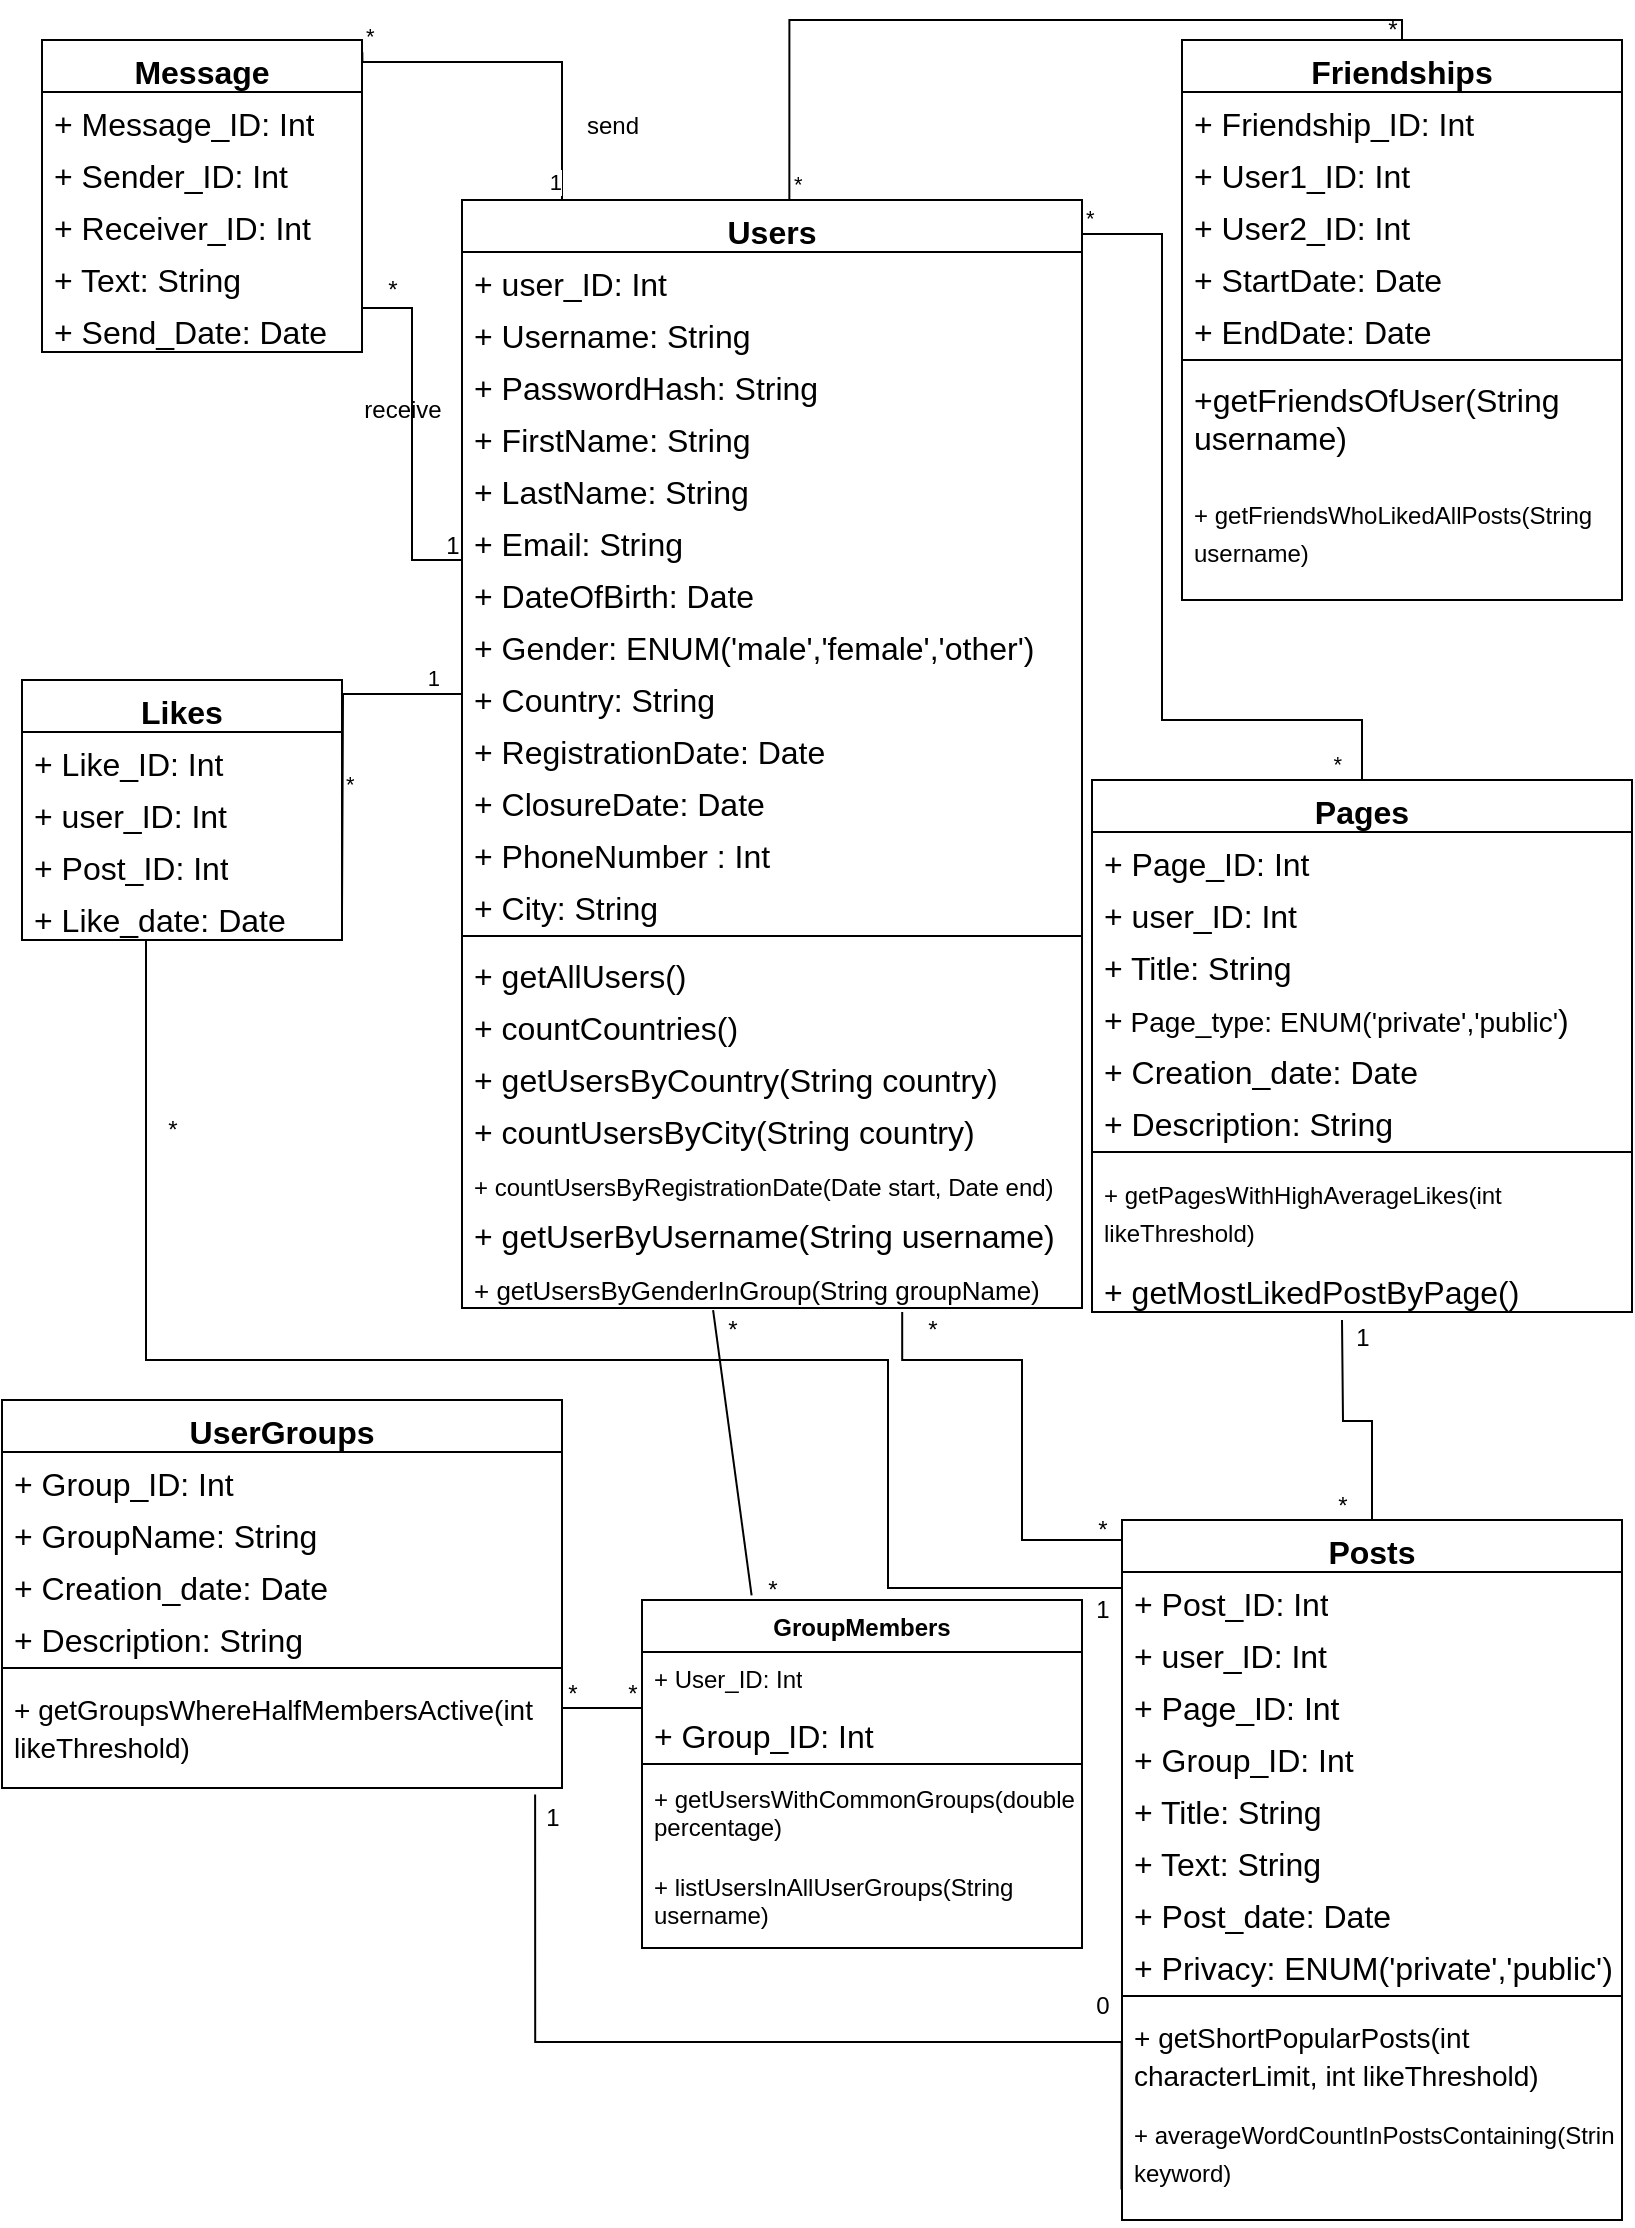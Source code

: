 <mxfile version="22.0.8" type="github">
  <diagram id="C5RBs43oDa-KdzZeNtuy" name="Page-1">
    <mxGraphModel dx="472" dy="487" grid="1" gridSize="10" guides="1" tooltips="1" connect="1" arrows="1" fold="1" page="1" pageScale="1" pageWidth="827" pageHeight="1169" math="0" shadow="0">
      <root>
        <mxCell id="WIyWlLk6GJQsqaUBKTNV-0" />
        <mxCell id="WIyWlLk6GJQsqaUBKTNV-1" parent="WIyWlLk6GJQsqaUBKTNV-0" />
        <mxCell id="ThRtHJyhrlgNvAOaj0hL-0" value="Message" style="swimlane;fontStyle=1;align=center;verticalAlign=top;childLayout=stackLayout;horizontal=1;startSize=26;horizontalStack=0;resizeParent=1;resizeParentMax=0;resizeLast=0;collapsible=1;marginBottom=0;whiteSpace=wrap;html=1;fontSize=16;" parent="WIyWlLk6GJQsqaUBKTNV-1" vertex="1">
          <mxGeometry x="30" y="40" width="160" height="156" as="geometry" />
        </mxCell>
        <mxCell id="ThRtHJyhrlgNvAOaj0hL-1" value="+ Message_ID: Int" style="text;strokeColor=none;fillColor=none;align=left;verticalAlign=top;spacingLeft=4;spacingRight=4;overflow=hidden;rotatable=0;points=[[0,0.5],[1,0.5]];portConstraint=eastwest;whiteSpace=wrap;html=1;fontSize=16;" parent="ThRtHJyhrlgNvAOaj0hL-0" vertex="1">
          <mxGeometry y="26" width="160" height="26" as="geometry" />
        </mxCell>
        <mxCell id="ThRtHJyhrlgNvAOaj0hL-35" value="+ Sender_ID: Int" style="text;strokeColor=none;fillColor=none;align=left;verticalAlign=top;spacingLeft=4;spacingRight=4;overflow=hidden;rotatable=0;points=[[0,0.5],[1,0.5]];portConstraint=eastwest;whiteSpace=wrap;html=1;fontSize=16;" parent="ThRtHJyhrlgNvAOaj0hL-0" vertex="1">
          <mxGeometry y="52" width="160" height="26" as="geometry" />
        </mxCell>
        <mxCell id="ThRtHJyhrlgNvAOaj0hL-36" value="+ Receiver_ID: Int" style="text;strokeColor=none;fillColor=none;align=left;verticalAlign=top;spacingLeft=4;spacingRight=4;overflow=hidden;rotatable=0;points=[[0,0.5],[1,0.5]];portConstraint=eastwest;whiteSpace=wrap;html=1;fontSize=16;" parent="ThRtHJyhrlgNvAOaj0hL-0" vertex="1">
          <mxGeometry y="78" width="160" height="26" as="geometry" />
        </mxCell>
        <mxCell id="ThRtHJyhrlgNvAOaj0hL-38" value="+ Text: String" style="text;strokeColor=none;fillColor=none;align=left;verticalAlign=top;spacingLeft=4;spacingRight=4;overflow=hidden;rotatable=0;points=[[0,0.5],[1,0.5]];portConstraint=eastwest;whiteSpace=wrap;html=1;fontSize=16;" parent="ThRtHJyhrlgNvAOaj0hL-0" vertex="1">
          <mxGeometry y="104" width="160" height="26" as="geometry" />
        </mxCell>
        <mxCell id="ThRtHJyhrlgNvAOaj0hL-37" value="+ Send_Date: Date" style="text;strokeColor=none;fillColor=none;align=left;verticalAlign=top;spacingLeft=4;spacingRight=4;overflow=hidden;rotatable=0;points=[[0,0.5],[1,0.5]];portConstraint=eastwest;whiteSpace=wrap;html=1;fontSize=16;" parent="ThRtHJyhrlgNvAOaj0hL-0" vertex="1">
          <mxGeometry y="130" width="160" height="26" as="geometry" />
        </mxCell>
        <mxCell id="ThRtHJyhrlgNvAOaj0hL-4" value="Posts" style="swimlane;fontStyle=1;align=center;verticalAlign=top;childLayout=stackLayout;horizontal=1;startSize=26;horizontalStack=0;resizeParent=1;resizeParentMax=0;resizeLast=0;collapsible=1;marginBottom=0;whiteSpace=wrap;html=1;fontSize=16;" parent="WIyWlLk6GJQsqaUBKTNV-1" vertex="1">
          <mxGeometry x="570" y="780" width="250" height="350" as="geometry" />
        </mxCell>
        <mxCell id="ThRtHJyhrlgNvAOaj0hL-5" value="+ Post_ID: Int" style="text;strokeColor=none;fillColor=none;align=left;verticalAlign=top;spacingLeft=4;spacingRight=4;overflow=hidden;rotatable=0;points=[[0,0.5],[1,0.5]];portConstraint=eastwest;whiteSpace=wrap;html=1;fontSize=16;" parent="ThRtHJyhrlgNvAOaj0hL-4" vertex="1">
          <mxGeometry y="26" width="250" height="26" as="geometry" />
        </mxCell>
        <mxCell id="UAslaFIWiBgq6Q58Ci3w-1" value="+ user_ID: Int" style="text;strokeColor=none;fillColor=none;align=left;verticalAlign=top;spacingLeft=4;spacingRight=4;overflow=hidden;rotatable=0;points=[[0,0.5],[1,0.5]];portConstraint=eastwest;whiteSpace=wrap;html=1;fontSize=16;" parent="ThRtHJyhrlgNvAOaj0hL-4" vertex="1">
          <mxGeometry y="52" width="250" height="26" as="geometry" />
        </mxCell>
        <mxCell id="86ihuLmKKEzfIIMD_7gH-53" value="+ Page_ID: Int" style="text;strokeColor=none;fillColor=none;align=left;verticalAlign=top;spacingLeft=4;spacingRight=4;overflow=hidden;rotatable=0;points=[[0,0.5],[1,0.5]];portConstraint=eastwest;whiteSpace=wrap;html=1;fontSize=16;" parent="ThRtHJyhrlgNvAOaj0hL-4" vertex="1">
          <mxGeometry y="78" width="250" height="26" as="geometry" />
        </mxCell>
        <mxCell id="86ihuLmKKEzfIIMD_7gH-55" value="+ Group_ID: Int" style="text;strokeColor=none;fillColor=none;align=left;verticalAlign=top;spacingLeft=4;spacingRight=4;overflow=hidden;rotatable=0;points=[[0,0.5],[1,0.5]];portConstraint=eastwest;whiteSpace=wrap;html=1;fontSize=16;" parent="ThRtHJyhrlgNvAOaj0hL-4" vertex="1">
          <mxGeometry y="104" width="250" height="26" as="geometry" />
        </mxCell>
        <mxCell id="86ihuLmKKEzfIIMD_7gH-54" value="+ Title: String" style="text;strokeColor=none;fillColor=none;align=left;verticalAlign=top;spacingLeft=4;spacingRight=4;overflow=hidden;rotatable=0;points=[[0,0.5],[1,0.5]];portConstraint=eastwest;whiteSpace=wrap;html=1;fontSize=16;" parent="ThRtHJyhrlgNvAOaj0hL-4" vertex="1">
          <mxGeometry y="130" width="250" height="26" as="geometry" />
        </mxCell>
        <mxCell id="86ihuLmKKEzfIIMD_7gH-52" value="+ Text: String" style="text;strokeColor=none;fillColor=none;align=left;verticalAlign=top;spacingLeft=4;spacingRight=4;overflow=hidden;rotatable=0;points=[[0,0.5],[1,0.5]];portConstraint=eastwest;whiteSpace=wrap;html=1;fontSize=16;" parent="ThRtHJyhrlgNvAOaj0hL-4" vertex="1">
          <mxGeometry y="156" width="250" height="26" as="geometry" />
        </mxCell>
        <mxCell id="86ihuLmKKEzfIIMD_7gH-51" value="+ Post_date: Date" style="text;strokeColor=none;fillColor=none;align=left;verticalAlign=top;spacingLeft=4;spacingRight=4;overflow=hidden;rotatable=0;points=[[0,0.5],[1,0.5]];portConstraint=eastwest;whiteSpace=wrap;html=1;fontSize=16;" parent="ThRtHJyhrlgNvAOaj0hL-4" vertex="1">
          <mxGeometry y="182" width="250" height="26" as="geometry" />
        </mxCell>
        <mxCell id="86ihuLmKKEzfIIMD_7gH-50" value="+ Privacy: ENUM(&#39;private&#39;,&#39;public&#39;)" style="text;strokeColor=none;fillColor=none;align=left;verticalAlign=top;spacingLeft=4;spacingRight=4;overflow=hidden;rotatable=0;points=[[0,0.5],[1,0.5]];portConstraint=eastwest;whiteSpace=wrap;html=1;fontSize=16;" parent="ThRtHJyhrlgNvAOaj0hL-4" vertex="1">
          <mxGeometry y="208" width="250" height="26" as="geometry" />
        </mxCell>
        <mxCell id="ThRtHJyhrlgNvAOaj0hL-6" value="" style="line;strokeWidth=1;fillColor=none;align=left;verticalAlign=middle;spacingTop=-1;spacingLeft=3;spacingRight=3;rotatable=0;labelPosition=right;points=[];portConstraint=eastwest;strokeColor=inherit;fontSize=16;" parent="ThRtHJyhrlgNvAOaj0hL-4" vertex="1">
          <mxGeometry y="234" width="250" height="8" as="geometry" />
        </mxCell>
        <mxCell id="86ihuLmKKEzfIIMD_7gH-56" value="&lt;font style=&quot;font-size: 14px;&quot;&gt;+&amp;nbsp;getShortPopularPosts(int characterLimit, int likeThreshold)&lt;/font&gt;" style="text;strokeColor=none;fillColor=none;align=left;verticalAlign=top;spacingLeft=4;spacingRight=4;overflow=hidden;rotatable=0;points=[[0,0.5],[1,0.5]];portConstraint=eastwest;whiteSpace=wrap;html=1;fontSize=16;" parent="ThRtHJyhrlgNvAOaj0hL-4" vertex="1">
          <mxGeometry y="242" width="250" height="48" as="geometry" />
        </mxCell>
        <mxCell id="86ihuLmKKEzfIIMD_7gH-58" value="&lt;font style=&quot;font-size: 12px;&quot;&gt;+&amp;nbsp;averageWordCountInPostsContaining(String keyword)&lt;/font&gt;" style="text;strokeColor=none;fillColor=none;align=left;verticalAlign=top;spacingLeft=4;spacingRight=4;overflow=hidden;rotatable=0;points=[[0,0.5],[1,0.5]];portConstraint=eastwest;whiteSpace=wrap;html=1;fontSize=16;" parent="ThRtHJyhrlgNvAOaj0hL-4" vertex="1">
          <mxGeometry y="290" width="250" height="60" as="geometry" />
        </mxCell>
        <mxCell id="ThRtHJyhrlgNvAOaj0hL-8" value="Users" style="swimlane;fontStyle=1;align=center;verticalAlign=top;childLayout=stackLayout;horizontal=1;startSize=26;horizontalStack=0;resizeParent=1;resizeParentMax=0;resizeLast=0;collapsible=1;marginBottom=0;whiteSpace=wrap;html=1;fontSize=16;" parent="WIyWlLk6GJQsqaUBKTNV-1" vertex="1">
          <mxGeometry x="240" y="120" width="310" height="554" as="geometry" />
        </mxCell>
        <mxCell id="ThRtHJyhrlgNvAOaj0hL-9" value="+ user_ID: Int" style="text;strokeColor=none;fillColor=none;align=left;verticalAlign=top;spacingLeft=4;spacingRight=4;overflow=hidden;rotatable=0;points=[[0,0.5],[1,0.5]];portConstraint=eastwest;whiteSpace=wrap;html=1;fontSize=16;" parent="ThRtHJyhrlgNvAOaj0hL-8" vertex="1">
          <mxGeometry y="26" width="310" height="26" as="geometry" />
        </mxCell>
        <mxCell id="86ihuLmKKEzfIIMD_7gH-1" value="+ Username: String" style="text;strokeColor=none;fillColor=none;align=left;verticalAlign=top;spacingLeft=4;spacingRight=4;overflow=hidden;rotatable=0;points=[[0,0.5],[1,0.5]];portConstraint=eastwest;whiteSpace=wrap;html=1;fontSize=16;" parent="ThRtHJyhrlgNvAOaj0hL-8" vertex="1">
          <mxGeometry y="52" width="310" height="26" as="geometry" />
        </mxCell>
        <mxCell id="86ihuLmKKEzfIIMD_7gH-4" value="+ PasswordHash: String" style="text;strokeColor=none;fillColor=none;align=left;verticalAlign=top;spacingLeft=4;spacingRight=4;overflow=hidden;rotatable=0;points=[[0,0.5],[1,0.5]];portConstraint=eastwest;whiteSpace=wrap;html=1;fontSize=16;" parent="ThRtHJyhrlgNvAOaj0hL-8" vertex="1">
          <mxGeometry y="78" width="310" height="26" as="geometry" />
        </mxCell>
        <mxCell id="86ihuLmKKEzfIIMD_7gH-6" value="+ FirstName: String" style="text;strokeColor=none;fillColor=none;align=left;verticalAlign=top;spacingLeft=4;spacingRight=4;overflow=hidden;rotatable=0;points=[[0,0.5],[1,0.5]];portConstraint=eastwest;whiteSpace=wrap;html=1;fontSize=16;" parent="ThRtHJyhrlgNvAOaj0hL-8" vertex="1">
          <mxGeometry y="104" width="310" height="26" as="geometry" />
        </mxCell>
        <mxCell id="86ihuLmKKEzfIIMD_7gH-9" value="+ LastName: String" style="text;strokeColor=none;fillColor=none;align=left;verticalAlign=top;spacingLeft=4;spacingRight=4;overflow=hidden;rotatable=0;points=[[0,0.5],[1,0.5]];portConstraint=eastwest;whiteSpace=wrap;html=1;fontSize=16;" parent="ThRtHJyhrlgNvAOaj0hL-8" vertex="1">
          <mxGeometry y="130" width="310" height="26" as="geometry" />
        </mxCell>
        <mxCell id="86ihuLmKKEzfIIMD_7gH-8" value="+ Email: String" style="text;strokeColor=none;fillColor=none;align=left;verticalAlign=top;spacingLeft=4;spacingRight=4;overflow=hidden;rotatable=0;points=[[0,0.5],[1,0.5]];portConstraint=eastwest;whiteSpace=wrap;html=1;fontSize=16;" parent="ThRtHJyhrlgNvAOaj0hL-8" vertex="1">
          <mxGeometry y="156" width="310" height="26" as="geometry" />
        </mxCell>
        <mxCell id="86ihuLmKKEzfIIMD_7gH-7" value="+ DateOfBirth: Date" style="text;strokeColor=none;fillColor=none;align=left;verticalAlign=top;spacingLeft=4;spacingRight=4;overflow=hidden;rotatable=0;points=[[0,0.5],[1,0.5]];portConstraint=eastwest;whiteSpace=wrap;html=1;fontSize=16;" parent="ThRtHJyhrlgNvAOaj0hL-8" vertex="1">
          <mxGeometry y="182" width="310" height="26" as="geometry" />
        </mxCell>
        <mxCell id="86ihuLmKKEzfIIMD_7gH-5" value="+ Gender: ENUM(&#39;male&#39;,&#39;female&#39;,&#39;other&#39;)" style="text;strokeColor=none;fillColor=none;align=left;verticalAlign=top;spacingLeft=4;spacingRight=4;overflow=hidden;rotatable=0;points=[[0,0.5],[1,0.5]];portConstraint=eastwest;whiteSpace=wrap;html=1;fontSize=16;" parent="ThRtHJyhrlgNvAOaj0hL-8" vertex="1">
          <mxGeometry y="208" width="310" height="26" as="geometry" />
        </mxCell>
        <mxCell id="86ihuLmKKEzfIIMD_7gH-2" value="+ Country: String" style="text;strokeColor=none;fillColor=none;align=left;verticalAlign=top;spacingLeft=4;spacingRight=4;overflow=hidden;rotatable=0;points=[[0,0.5],[1,0.5]];portConstraint=eastwest;whiteSpace=wrap;html=1;fontSize=16;" parent="ThRtHJyhrlgNvAOaj0hL-8" vertex="1">
          <mxGeometry y="234" width="310" height="26" as="geometry" />
        </mxCell>
        <mxCell id="86ihuLmKKEzfIIMD_7gH-3" value="+ RegistrationDate: Date" style="text;strokeColor=none;fillColor=none;align=left;verticalAlign=top;spacingLeft=4;spacingRight=4;overflow=hidden;rotatable=0;points=[[0,0.5],[1,0.5]];portConstraint=eastwest;whiteSpace=wrap;html=1;fontSize=16;" parent="ThRtHJyhrlgNvAOaj0hL-8" vertex="1">
          <mxGeometry y="260" width="310" height="26" as="geometry" />
        </mxCell>
        <mxCell id="86ihuLmKKEzfIIMD_7gH-12" value="+ ClosureDate: Date" style="text;strokeColor=none;fillColor=none;align=left;verticalAlign=top;spacingLeft=4;spacingRight=4;overflow=hidden;rotatable=0;points=[[0,0.5],[1,0.5]];portConstraint=eastwest;whiteSpace=wrap;html=1;fontSize=16;" parent="ThRtHJyhrlgNvAOaj0hL-8" vertex="1">
          <mxGeometry y="286" width="310" height="26" as="geometry" />
        </mxCell>
        <mxCell id="gBpiN4kuPkoYPCP-lkOm-0" value="+&amp;nbsp;PhoneNumber : Int" style="text;strokeColor=none;fillColor=none;align=left;verticalAlign=top;spacingLeft=4;spacingRight=4;overflow=hidden;rotatable=0;points=[[0,0.5],[1,0.5]];portConstraint=eastwest;whiteSpace=wrap;html=1;fontSize=16;" vertex="1" parent="ThRtHJyhrlgNvAOaj0hL-8">
          <mxGeometry y="312" width="310" height="26" as="geometry" />
        </mxCell>
        <mxCell id="UAslaFIWiBgq6Q58Ci3w-0" value="+ City: String" style="text;strokeColor=none;fillColor=none;align=left;verticalAlign=top;spacingLeft=4;spacingRight=4;overflow=hidden;rotatable=0;points=[[0,0.5],[1,0.5]];portConstraint=eastwest;whiteSpace=wrap;html=1;fontSize=16;" parent="ThRtHJyhrlgNvAOaj0hL-8" vertex="1">
          <mxGeometry y="338" width="310" height="26" as="geometry" />
        </mxCell>
        <mxCell id="ThRtHJyhrlgNvAOaj0hL-10" value="" style="line;strokeWidth=1;fillColor=none;align=left;verticalAlign=middle;spacingTop=-1;spacingLeft=3;spacingRight=3;rotatable=0;labelPosition=right;points=[];portConstraint=eastwest;strokeColor=inherit;fontSize=16;" parent="ThRtHJyhrlgNvAOaj0hL-8" vertex="1">
          <mxGeometry y="364" width="310" height="8" as="geometry" />
        </mxCell>
        <mxCell id="86ihuLmKKEzfIIMD_7gH-15" value="+ getAllUsers()" style="text;strokeColor=none;fillColor=none;align=left;verticalAlign=top;spacingLeft=4;spacingRight=4;overflow=hidden;rotatable=0;points=[[0,0.5],[1,0.5]];portConstraint=eastwest;whiteSpace=wrap;html=1;fontSize=16;" parent="ThRtHJyhrlgNvAOaj0hL-8" vertex="1">
          <mxGeometry y="372" width="310" height="26" as="geometry" />
        </mxCell>
        <mxCell id="86ihuLmKKEzfIIMD_7gH-16" value="+ countCountries()" style="text;strokeColor=none;fillColor=none;align=left;verticalAlign=top;spacingLeft=4;spacingRight=4;overflow=hidden;rotatable=0;points=[[0,0.5],[1,0.5]];portConstraint=eastwest;whiteSpace=wrap;html=1;fontSize=16;" parent="ThRtHJyhrlgNvAOaj0hL-8" vertex="1">
          <mxGeometry y="398" width="310" height="26" as="geometry" />
        </mxCell>
        <mxCell id="86ihuLmKKEzfIIMD_7gH-17" value="+ getUsersByCountry(String country)" style="text;strokeColor=none;fillColor=none;align=left;verticalAlign=top;spacingLeft=4;spacingRight=4;overflow=hidden;rotatable=0;points=[[0,0.5],[1,0.5]];portConstraint=eastwest;whiteSpace=wrap;html=1;fontSize=16;" parent="ThRtHJyhrlgNvAOaj0hL-8" vertex="1">
          <mxGeometry y="424" width="310" height="26" as="geometry" />
        </mxCell>
        <mxCell id="86ihuLmKKEzfIIMD_7gH-14" value="+&amp;nbsp;countUsersByCity(String country)" style="text;strokeColor=none;fillColor=none;align=left;verticalAlign=top;spacingLeft=4;spacingRight=4;overflow=hidden;rotatable=0;points=[[0,0.5],[1,0.5]];portConstraint=eastwest;whiteSpace=wrap;html=1;fontSize=16;" parent="ThRtHJyhrlgNvAOaj0hL-8" vertex="1">
          <mxGeometry y="450" width="310" height="26" as="geometry" />
        </mxCell>
        <mxCell id="86ihuLmKKEzfIIMD_7gH-13" value="&lt;font style=&quot;font-size: 12px;&quot;&gt;+&amp;nbsp;countUsersByRegistrationDate(Date start, Date end)&lt;/font&gt;" style="text;strokeColor=none;fillColor=none;align=left;verticalAlign=top;spacingLeft=4;spacingRight=4;overflow=hidden;rotatable=0;points=[[0,0.5],[1,0.5]];portConstraint=eastwest;whiteSpace=wrap;html=1;fontSize=16;" parent="ThRtHJyhrlgNvAOaj0hL-8" vertex="1">
          <mxGeometry y="476" width="310" height="26" as="geometry" />
        </mxCell>
        <mxCell id="ThRtHJyhrlgNvAOaj0hL-11" value="+&amp;nbsp;getUserByUsername(String username)" style="text;strokeColor=none;fillColor=none;align=left;verticalAlign=top;spacingLeft=4;spacingRight=4;overflow=hidden;rotatable=0;points=[[0,0.5],[1,0.5]];portConstraint=eastwest;whiteSpace=wrap;html=1;fontSize=16;" parent="ThRtHJyhrlgNvAOaj0hL-8" vertex="1">
          <mxGeometry y="502" width="310" height="26" as="geometry" />
        </mxCell>
        <mxCell id="UAslaFIWiBgq6Q58Ci3w-25" value="&lt;font style=&quot;font-size: 13px;&quot;&gt;+&amp;nbsp;getUsersByGenderInGroup(String groupName)&lt;/font&gt;" style="text;strokeColor=none;fillColor=none;align=left;verticalAlign=top;spacingLeft=4;spacingRight=4;overflow=hidden;rotatable=0;points=[[0,0.5],[1,0.5]];portConstraint=eastwest;whiteSpace=wrap;html=1;fontSize=16;" parent="ThRtHJyhrlgNvAOaj0hL-8" vertex="1">
          <mxGeometry y="528" width="310" height="26" as="geometry" />
        </mxCell>
        <mxCell id="ThRtHJyhrlgNvAOaj0hL-16" value="Pages" style="swimlane;fontStyle=1;align=center;verticalAlign=top;childLayout=stackLayout;horizontal=1;startSize=26;horizontalStack=0;resizeParent=1;resizeParentMax=0;resizeLast=0;collapsible=1;marginBottom=0;whiteSpace=wrap;html=1;fontSize=16;" parent="WIyWlLk6GJQsqaUBKTNV-1" vertex="1">
          <mxGeometry x="555" y="410" width="270" height="266" as="geometry" />
        </mxCell>
        <mxCell id="ThRtHJyhrlgNvAOaj0hL-17" value="+ Page_ID: Int" style="text;strokeColor=none;fillColor=none;align=left;verticalAlign=top;spacingLeft=4;spacingRight=4;overflow=hidden;rotatable=0;points=[[0,0.5],[1,0.5]];portConstraint=eastwest;whiteSpace=wrap;html=1;fontSize=16;" parent="ThRtHJyhrlgNvAOaj0hL-16" vertex="1">
          <mxGeometry y="26" width="270" height="26" as="geometry" />
        </mxCell>
        <mxCell id="86ihuLmKKEzfIIMD_7gH-27" value="+ user_ID: Int" style="text;strokeColor=none;fillColor=none;align=left;verticalAlign=top;spacingLeft=4;spacingRight=4;overflow=hidden;rotatable=0;points=[[0,0.5],[1,0.5]];portConstraint=eastwest;whiteSpace=wrap;html=1;fontSize=16;" parent="ThRtHJyhrlgNvAOaj0hL-16" vertex="1">
          <mxGeometry y="52" width="270" height="26" as="geometry" />
        </mxCell>
        <mxCell id="86ihuLmKKEzfIIMD_7gH-30" value="+ Title: String" style="text;strokeColor=none;fillColor=none;align=left;verticalAlign=top;spacingLeft=4;spacingRight=4;overflow=hidden;rotatable=0;points=[[0,0.5],[1,0.5]];portConstraint=eastwest;whiteSpace=wrap;html=1;fontSize=16;" parent="ThRtHJyhrlgNvAOaj0hL-16" vertex="1">
          <mxGeometry y="78" width="270" height="26" as="geometry" />
        </mxCell>
        <mxCell id="86ihuLmKKEzfIIMD_7gH-31" value="+&lt;font style=&quot;font-size: 14px;&quot;&gt; Page_type: ENUM(&#39;private&#39;,&#39;public&#39;&lt;/font&gt;)" style="text;strokeColor=none;fillColor=none;align=left;verticalAlign=top;spacingLeft=4;spacingRight=4;overflow=hidden;rotatable=0;points=[[0,0.5],[1,0.5]];portConstraint=eastwest;whiteSpace=wrap;html=1;fontSize=16;" parent="ThRtHJyhrlgNvAOaj0hL-16" vertex="1">
          <mxGeometry y="104" width="270" height="26" as="geometry" />
        </mxCell>
        <mxCell id="86ihuLmKKEzfIIMD_7gH-29" value="+ Creation_date: Date" style="text;strokeColor=none;fillColor=none;align=left;verticalAlign=top;spacingLeft=4;spacingRight=4;overflow=hidden;rotatable=0;points=[[0,0.5],[1,0.5]];portConstraint=eastwest;whiteSpace=wrap;html=1;fontSize=16;" parent="ThRtHJyhrlgNvAOaj0hL-16" vertex="1">
          <mxGeometry y="130" width="270" height="26" as="geometry" />
        </mxCell>
        <mxCell id="86ihuLmKKEzfIIMD_7gH-28" value="+ Description: String" style="text;strokeColor=none;fillColor=none;align=left;verticalAlign=top;spacingLeft=4;spacingRight=4;overflow=hidden;rotatable=0;points=[[0,0.5],[1,0.5]];portConstraint=eastwest;whiteSpace=wrap;html=1;fontSize=16;" parent="ThRtHJyhrlgNvAOaj0hL-16" vertex="1">
          <mxGeometry y="156" width="270" height="26" as="geometry" />
        </mxCell>
        <mxCell id="ThRtHJyhrlgNvAOaj0hL-18" value="" style="line;strokeWidth=1;fillColor=none;align=left;verticalAlign=middle;spacingTop=-1;spacingLeft=3;spacingRight=3;rotatable=0;labelPosition=right;points=[];portConstraint=eastwest;strokeColor=inherit;fontSize=16;" parent="ThRtHJyhrlgNvAOaj0hL-16" vertex="1">
          <mxGeometry y="182" width="270" height="8" as="geometry" />
        </mxCell>
        <mxCell id="86ihuLmKKEzfIIMD_7gH-32" value="&lt;font style=&quot;font-size: 12px;&quot;&gt;+&amp;nbsp;getPagesWithHighAverageLikes(int likeThreshold)&lt;/font&gt;" style="text;strokeColor=none;fillColor=none;align=left;verticalAlign=top;spacingLeft=4;spacingRight=4;overflow=hidden;rotatable=0;points=[[0,0.5],[1,0.5]];portConstraint=eastwest;whiteSpace=wrap;html=1;fontSize=16;" parent="ThRtHJyhrlgNvAOaj0hL-16" vertex="1">
          <mxGeometry y="190" width="270" height="50" as="geometry" />
        </mxCell>
        <mxCell id="86ihuLmKKEzfIIMD_7gH-34" value="+&amp;nbsp;getMostLikedPostByPage()" style="text;strokeColor=none;fillColor=none;align=left;verticalAlign=top;spacingLeft=4;spacingRight=4;overflow=hidden;rotatable=0;points=[[0,0.5],[1,0.5]];portConstraint=eastwest;whiteSpace=wrap;html=1;fontSize=16;" parent="ThRtHJyhrlgNvAOaj0hL-16" vertex="1">
          <mxGeometry y="240" width="270" height="26" as="geometry" />
        </mxCell>
        <mxCell id="ThRtHJyhrlgNvAOaj0hL-20" value="Friendships" style="swimlane;fontStyle=1;align=center;verticalAlign=top;childLayout=stackLayout;horizontal=1;startSize=26;horizontalStack=0;resizeParent=1;resizeParentMax=0;resizeLast=0;collapsible=1;marginBottom=0;whiteSpace=wrap;html=1;fontSize=16;" parent="WIyWlLk6GJQsqaUBKTNV-1" vertex="1">
          <mxGeometry x="600" y="40" width="220" height="280" as="geometry" />
        </mxCell>
        <mxCell id="86ihuLmKKEzfIIMD_7gH-19" value="+ Friendship_ID: Int" style="text;strokeColor=none;fillColor=none;align=left;verticalAlign=top;spacingLeft=4;spacingRight=4;overflow=hidden;rotatable=0;points=[[0,0.5],[1,0.5]];portConstraint=eastwest;whiteSpace=wrap;html=1;fontSize=16;" parent="ThRtHJyhrlgNvAOaj0hL-20" vertex="1">
          <mxGeometry y="26" width="220" height="26" as="geometry" />
        </mxCell>
        <mxCell id="86ihuLmKKEzfIIMD_7gH-18" value="+ User1_ID: Int" style="text;strokeColor=none;fillColor=none;align=left;verticalAlign=top;spacingLeft=4;spacingRight=4;overflow=hidden;rotatable=0;points=[[0,0.5],[1,0.5]];portConstraint=eastwest;whiteSpace=wrap;html=1;fontSize=16;" parent="ThRtHJyhrlgNvAOaj0hL-20" vertex="1">
          <mxGeometry y="52" width="220" height="26" as="geometry" />
        </mxCell>
        <mxCell id="86ihuLmKKEzfIIMD_7gH-20" value="+ User2_ID: Int" style="text;strokeColor=none;fillColor=none;align=left;verticalAlign=top;spacingLeft=4;spacingRight=4;overflow=hidden;rotatable=0;points=[[0,0.5],[1,0.5]];portConstraint=eastwest;whiteSpace=wrap;html=1;fontSize=16;" parent="ThRtHJyhrlgNvAOaj0hL-20" vertex="1">
          <mxGeometry y="78" width="220" height="26" as="geometry" />
        </mxCell>
        <mxCell id="ThRtHJyhrlgNvAOaj0hL-21" value="+ StartDate: Date" style="text;strokeColor=none;fillColor=none;align=left;verticalAlign=top;spacingLeft=4;spacingRight=4;overflow=hidden;rotatable=0;points=[[0,0.5],[1,0.5]];portConstraint=eastwest;whiteSpace=wrap;html=1;fontSize=16;" parent="ThRtHJyhrlgNvAOaj0hL-20" vertex="1">
          <mxGeometry y="104" width="220" height="26" as="geometry" />
        </mxCell>
        <mxCell id="86ihuLmKKEzfIIMD_7gH-21" value="+ EndDate: Date" style="text;strokeColor=none;fillColor=none;align=left;verticalAlign=top;spacingLeft=4;spacingRight=4;overflow=hidden;rotatable=0;points=[[0,0.5],[1,0.5]];portConstraint=eastwest;whiteSpace=wrap;html=1;fontSize=16;" parent="ThRtHJyhrlgNvAOaj0hL-20" vertex="1">
          <mxGeometry y="130" width="220" height="26" as="geometry" />
        </mxCell>
        <mxCell id="ThRtHJyhrlgNvAOaj0hL-22" value="" style="line;strokeWidth=1;fillColor=none;align=left;verticalAlign=middle;spacingTop=-1;spacingLeft=3;spacingRight=3;rotatable=0;labelPosition=right;points=[];portConstraint=eastwest;strokeColor=inherit;fontSize=16;" parent="ThRtHJyhrlgNvAOaj0hL-20" vertex="1">
          <mxGeometry y="156" width="220" height="8" as="geometry" />
        </mxCell>
        <mxCell id="86ihuLmKKEzfIIMD_7gH-23" value="+getFriendsOfUser(String username)" style="text;strokeColor=none;fillColor=none;align=left;verticalAlign=top;spacingLeft=4;spacingRight=4;overflow=hidden;rotatable=0;points=[[0,0.5],[1,0.5]];portConstraint=eastwest;whiteSpace=wrap;html=1;fontSize=16;" parent="ThRtHJyhrlgNvAOaj0hL-20" vertex="1">
          <mxGeometry y="164" width="220" height="56" as="geometry" />
        </mxCell>
        <mxCell id="86ihuLmKKEzfIIMD_7gH-24" value="&lt;font style=&quot;font-size: 12px;&quot;&gt;+&amp;nbsp;getFriendsWhoLikedAllPosts(String username)&lt;/font&gt;" style="text;strokeColor=none;fillColor=none;align=left;verticalAlign=top;spacingLeft=4;spacingRight=4;overflow=hidden;rotatable=0;points=[[0,0.5],[1,0.5]];portConstraint=eastwest;whiteSpace=wrap;html=1;fontSize=16;" parent="ThRtHJyhrlgNvAOaj0hL-20" vertex="1">
          <mxGeometry y="220" width="220" height="60" as="geometry" />
        </mxCell>
        <mxCell id="ThRtHJyhrlgNvAOaj0hL-24" value="UserGroups" style="swimlane;fontStyle=1;align=center;verticalAlign=top;childLayout=stackLayout;horizontal=1;startSize=26;horizontalStack=0;resizeParent=1;resizeParentMax=0;resizeLast=0;collapsible=1;marginBottom=0;whiteSpace=wrap;html=1;fontSize=16;" parent="WIyWlLk6GJQsqaUBKTNV-1" vertex="1">
          <mxGeometry x="10" y="720" width="280" height="194" as="geometry" />
        </mxCell>
        <mxCell id="86ihuLmKKEzfIIMD_7gH-40" value="+ Group_ID: Int" style="text;strokeColor=none;fillColor=none;align=left;verticalAlign=top;spacingLeft=4;spacingRight=4;overflow=hidden;rotatable=0;points=[[0,0.5],[1,0.5]];portConstraint=eastwest;whiteSpace=wrap;html=1;fontSize=16;" parent="ThRtHJyhrlgNvAOaj0hL-24" vertex="1">
          <mxGeometry y="26" width="280" height="26" as="geometry" />
        </mxCell>
        <mxCell id="86ihuLmKKEzfIIMD_7gH-41" value="+ GroupName: String" style="text;strokeColor=none;fillColor=none;align=left;verticalAlign=top;spacingLeft=4;spacingRight=4;overflow=hidden;rotatable=0;points=[[0,0.5],[1,0.5]];portConstraint=eastwest;whiteSpace=wrap;html=1;fontSize=16;" parent="ThRtHJyhrlgNvAOaj0hL-24" vertex="1">
          <mxGeometry y="52" width="280" height="26" as="geometry" />
        </mxCell>
        <mxCell id="86ihuLmKKEzfIIMD_7gH-43" value="+ Creation_date: Date" style="text;strokeColor=none;fillColor=none;align=left;verticalAlign=top;spacingLeft=4;spacingRight=4;overflow=hidden;rotatable=0;points=[[0,0.5],[1,0.5]];portConstraint=eastwest;whiteSpace=wrap;html=1;fontSize=16;" parent="ThRtHJyhrlgNvAOaj0hL-24" vertex="1">
          <mxGeometry y="78" width="280" height="26" as="geometry" />
        </mxCell>
        <mxCell id="ThRtHJyhrlgNvAOaj0hL-25" value="+ Description: String" style="text;strokeColor=none;fillColor=none;align=left;verticalAlign=top;spacingLeft=4;spacingRight=4;overflow=hidden;rotatable=0;points=[[0,0.5],[1,0.5]];portConstraint=eastwest;whiteSpace=wrap;html=1;fontSize=16;" parent="ThRtHJyhrlgNvAOaj0hL-24" vertex="1">
          <mxGeometry y="104" width="280" height="26" as="geometry" />
        </mxCell>
        <mxCell id="ThRtHJyhrlgNvAOaj0hL-26" value="" style="line;strokeWidth=1;fillColor=none;align=left;verticalAlign=middle;spacingTop=-1;spacingLeft=3;spacingRight=3;rotatable=0;labelPosition=right;points=[];portConstraint=eastwest;strokeColor=inherit;fontSize=16;" parent="ThRtHJyhrlgNvAOaj0hL-24" vertex="1">
          <mxGeometry y="130" width="280" height="8" as="geometry" />
        </mxCell>
        <mxCell id="86ihuLmKKEzfIIMD_7gH-47" value="&lt;font style=&quot;font-size: 14px;&quot;&gt;+&amp;nbsp;getGroupsWhereHalfMembersActive(int likeThreshold)&lt;/font&gt;" style="text;strokeColor=none;fillColor=none;align=left;verticalAlign=top;spacingLeft=4;spacingRight=4;overflow=hidden;rotatable=0;points=[[0,0.5],[1,0.5]];portConstraint=eastwest;whiteSpace=wrap;html=1;fontSize=16;" parent="ThRtHJyhrlgNvAOaj0hL-24" vertex="1">
          <mxGeometry y="138" width="280" height="56" as="geometry" />
        </mxCell>
        <mxCell id="ThRtHJyhrlgNvAOaj0hL-28" value="Likes" style="swimlane;fontStyle=1;align=center;verticalAlign=top;childLayout=stackLayout;horizontal=1;startSize=26;horizontalStack=0;resizeParent=1;resizeParentMax=0;resizeLast=0;collapsible=1;marginBottom=0;whiteSpace=wrap;html=1;fontSize=16;" parent="WIyWlLk6GJQsqaUBKTNV-1" vertex="1">
          <mxGeometry x="20" y="360" width="160" height="130" as="geometry" />
        </mxCell>
        <mxCell id="86ihuLmKKEzfIIMD_7gH-35" value="+ Like_ID: Int" style="text;strokeColor=none;fillColor=none;align=left;verticalAlign=top;spacingLeft=4;spacingRight=4;overflow=hidden;rotatable=0;points=[[0,0.5],[1,0.5]];portConstraint=eastwest;whiteSpace=wrap;html=1;fontSize=16;" parent="ThRtHJyhrlgNvAOaj0hL-28" vertex="1">
          <mxGeometry y="26" width="160" height="26" as="geometry" />
        </mxCell>
        <mxCell id="86ihuLmKKEzfIIMD_7gH-37" value="+ user_ID: Int" style="text;strokeColor=none;fillColor=none;align=left;verticalAlign=top;spacingLeft=4;spacingRight=4;overflow=hidden;rotatable=0;points=[[0,0.5],[1,0.5]];portConstraint=eastwest;whiteSpace=wrap;html=1;fontSize=16;" parent="ThRtHJyhrlgNvAOaj0hL-28" vertex="1">
          <mxGeometry y="52" width="160" height="26" as="geometry" />
        </mxCell>
        <mxCell id="86ihuLmKKEzfIIMD_7gH-38" value="+ Post_ID: Int" style="text;strokeColor=none;fillColor=none;align=left;verticalAlign=top;spacingLeft=4;spacingRight=4;overflow=hidden;rotatable=0;points=[[0,0.5],[1,0.5]];portConstraint=eastwest;whiteSpace=wrap;html=1;fontSize=16;" parent="ThRtHJyhrlgNvAOaj0hL-28" vertex="1">
          <mxGeometry y="78" width="160" height="26" as="geometry" />
        </mxCell>
        <mxCell id="ThRtHJyhrlgNvAOaj0hL-29" value="+ Like_date: Date" style="text;strokeColor=none;fillColor=none;align=left;verticalAlign=top;spacingLeft=4;spacingRight=4;overflow=hidden;rotatable=0;points=[[0,0.5],[1,0.5]];portConstraint=eastwest;whiteSpace=wrap;html=1;fontSize=16;" parent="ThRtHJyhrlgNvAOaj0hL-28" vertex="1">
          <mxGeometry y="104" width="160" height="26" as="geometry" />
        </mxCell>
        <mxCell id="86ihuLmKKEzfIIMD_7gH-80" value="" style="endArrow=none;html=1;edgeStyle=orthogonalEdgeStyle;rounded=0;" parent="WIyWlLk6GJQsqaUBKTNV-1" source="ThRtHJyhrlgNvAOaj0hL-4" edge="1">
          <mxGeometry relative="1" as="geometry">
            <mxPoint x="520" y="704.47" as="sourcePoint" />
            <mxPoint x="680" y="680" as="targetPoint" />
          </mxGeometry>
        </mxCell>
        <mxCell id="86ihuLmKKEzfIIMD_7gH-85" value="" style="endArrow=none;html=1;edgeStyle=orthogonalEdgeStyle;rounded=0;" parent="WIyWlLk6GJQsqaUBKTNV-1" source="ThRtHJyhrlgNvAOaj0hL-0" target="ThRtHJyhrlgNvAOaj0hL-8" edge="1">
          <mxGeometry relative="1" as="geometry">
            <mxPoint x="190" y="50" as="sourcePoint" />
            <mxPoint x="350" y="50" as="targetPoint" />
            <Array as="points">
              <mxPoint x="215" y="174" />
              <mxPoint x="215" y="300" />
            </Array>
          </mxGeometry>
        </mxCell>
        <mxCell id="86ihuLmKKEzfIIMD_7gH-88" value="" style="endArrow=none;html=1;edgeStyle=orthogonalEdgeStyle;rounded=0;exitX=1.001;exitY=0.039;exitDx=0;exitDy=0;exitPerimeter=0;" parent="WIyWlLk6GJQsqaUBKTNV-1" source="ThRtHJyhrlgNvAOaj0hL-0" target="ThRtHJyhrlgNvAOaj0hL-8" edge="1">
          <mxGeometry relative="1" as="geometry">
            <mxPoint x="190" y="100" as="sourcePoint" />
            <mxPoint x="350" y="100" as="targetPoint" />
            <Array as="points">
              <mxPoint x="290" y="51" />
              <mxPoint x="290" y="330" />
            </Array>
          </mxGeometry>
        </mxCell>
        <mxCell id="86ihuLmKKEzfIIMD_7gH-89" value="*" style="edgeLabel;resizable=0;html=1;align=left;verticalAlign=bottom;" parent="86ihuLmKKEzfIIMD_7gH-88" connectable="0" vertex="1">
          <mxGeometry x="-1" relative="1" as="geometry" />
        </mxCell>
        <mxCell id="86ihuLmKKEzfIIMD_7gH-90" value="1" style="edgeLabel;resizable=0;html=1;align=right;verticalAlign=bottom;" parent="86ihuLmKKEzfIIMD_7gH-88" connectable="0" vertex="1">
          <mxGeometry x="1" relative="1" as="geometry" />
        </mxCell>
        <mxCell id="86ihuLmKKEzfIIMD_7gH-94" value="" style="endArrow=none;html=1;edgeStyle=orthogonalEdgeStyle;rounded=0;entryX=0;entryY=0.5;entryDx=0;entryDy=0;exitX=1;exitY=0.5;exitDx=0;exitDy=0;" parent="WIyWlLk6GJQsqaUBKTNV-1" target="86ihuLmKKEzfIIMD_7gH-2" edge="1">
          <mxGeometry relative="1" as="geometry">
            <mxPoint x="180" y="477.0" as="sourcePoint" />
            <mxPoint x="455" y="150" as="targetPoint" />
          </mxGeometry>
        </mxCell>
        <mxCell id="86ihuLmKKEzfIIMD_7gH-95" value="*" style="edgeLabel;resizable=0;html=1;align=left;verticalAlign=bottom;" parent="86ihuLmKKEzfIIMD_7gH-94" connectable="0" vertex="1">
          <mxGeometry x="-1" relative="1" as="geometry">
            <mxPoint y="-57" as="offset" />
          </mxGeometry>
        </mxCell>
        <mxCell id="86ihuLmKKEzfIIMD_7gH-96" value="1" style="edgeLabel;resizable=0;html=1;align=right;verticalAlign=bottom;" parent="86ihuLmKKEzfIIMD_7gH-94" connectable="0" vertex="1">
          <mxGeometry x="1" relative="1" as="geometry">
            <mxPoint x="-10" as="offset" />
          </mxGeometry>
        </mxCell>
        <mxCell id="86ihuLmKKEzfIIMD_7gH-97" value="" style="endArrow=none;html=1;edgeStyle=orthogonalEdgeStyle;rounded=0;entryX=-0.012;entryY=0.737;entryDx=0;entryDy=0;entryPerimeter=0;exitX=0.375;exitY=1;exitDx=0;exitDy=0;exitPerimeter=0;" parent="WIyWlLk6GJQsqaUBKTNV-1" source="ThRtHJyhrlgNvAOaj0hL-29" edge="1">
          <mxGeometry relative="1" as="geometry">
            <mxPoint x="81.92" y="523.064" as="sourcePoint" />
            <mxPoint x="570" y="855.552" as="targetPoint" />
            <Array as="points">
              <mxPoint x="82" y="490" />
              <mxPoint x="82" y="700" />
              <mxPoint x="453" y="700" />
              <mxPoint x="453" y="814" />
              <mxPoint x="570" y="814" />
            </Array>
          </mxGeometry>
        </mxCell>
        <mxCell id="86ihuLmKKEzfIIMD_7gH-103" value="*" style="text;html=1;align=center;verticalAlign=middle;resizable=0;points=[];autosize=1;strokeColor=none;fillColor=none;" parent="WIyWlLk6GJQsqaUBKTNV-1" vertex="1">
          <mxGeometry x="190" y="150" width="30" height="30" as="geometry" />
        </mxCell>
        <mxCell id="86ihuLmKKEzfIIMD_7gH-104" value="1" style="text;html=1;align=center;verticalAlign=middle;resizable=0;points=[];autosize=1;strokeColor=none;fillColor=none;" parent="WIyWlLk6GJQsqaUBKTNV-1" vertex="1">
          <mxGeometry x="220" y="278" width="30" height="30" as="geometry" />
        </mxCell>
        <mxCell id="86ihuLmKKEzfIIMD_7gH-100" value="" style="endArrow=none;html=1;edgeStyle=orthogonalEdgeStyle;rounded=0;exitX=0.528;exitY=0;exitDx=0;exitDy=0;exitPerimeter=0;entryX=0.5;entryY=0;entryDx=0;entryDy=0;" parent="WIyWlLk6GJQsqaUBKTNV-1" source="ThRtHJyhrlgNvAOaj0hL-8" target="ThRtHJyhrlgNvAOaj0hL-20" edge="1">
          <mxGeometry relative="1" as="geometry">
            <mxPoint x="440" y="91.23" as="sourcePoint" />
            <mxPoint x="600" y="91.23" as="targetPoint" />
          </mxGeometry>
        </mxCell>
        <mxCell id="86ihuLmKKEzfIIMD_7gH-101" value="*" style="edgeLabel;resizable=0;html=1;align=left;verticalAlign=bottom;" parent="86ihuLmKKEzfIIMD_7gH-100" connectable="0" vertex="1">
          <mxGeometry x="-1" relative="1" as="geometry" />
        </mxCell>
        <mxCell id="86ihuLmKKEzfIIMD_7gH-106" value="*" style="text;html=1;align=center;verticalAlign=middle;resizable=0;points=[];autosize=1;strokeColor=none;fillColor=none;" parent="WIyWlLk6GJQsqaUBKTNV-1" vertex="1">
          <mxGeometry x="690" y="20" width="30" height="30" as="geometry" />
        </mxCell>
        <mxCell id="86ihuLmKKEzfIIMD_7gH-91" value="" style="endArrow=none;html=1;edgeStyle=orthogonalEdgeStyle;rounded=0;entryX=0.5;entryY=0;entryDx=0;entryDy=0;" parent="WIyWlLk6GJQsqaUBKTNV-1" source="ThRtHJyhrlgNvAOaj0hL-8" target="ThRtHJyhrlgNvAOaj0hL-16" edge="1">
          <mxGeometry relative="1" as="geometry">
            <mxPoint x="580" y="137" as="sourcePoint" />
            <mxPoint x="688.09" y="403.316" as="targetPoint" />
            <Array as="points">
              <mxPoint x="590" y="137" />
              <mxPoint x="590" y="380" />
              <mxPoint x="690" y="380" />
            </Array>
          </mxGeometry>
        </mxCell>
        <mxCell id="86ihuLmKKEzfIIMD_7gH-92" value="*" style="edgeLabel;resizable=0;html=1;align=left;verticalAlign=bottom;" parent="86ihuLmKKEzfIIMD_7gH-91" connectable="0" vertex="1">
          <mxGeometry x="-1" relative="1" as="geometry" />
        </mxCell>
        <mxCell id="86ihuLmKKEzfIIMD_7gH-93" value="*" style="edgeLabel;resizable=0;html=1;align=right;verticalAlign=bottom;" parent="86ihuLmKKEzfIIMD_7gH-91" connectable="0" vertex="1">
          <mxGeometry x="1" relative="1" as="geometry">
            <mxPoint x="-10" as="offset" />
          </mxGeometry>
        </mxCell>
        <mxCell id="86ihuLmKKEzfIIMD_7gH-107" value="*" style="text;html=1;align=center;verticalAlign=middle;resizable=0;points=[];autosize=1;strokeColor=none;fillColor=none;" parent="WIyWlLk6GJQsqaUBKTNV-1" vertex="1">
          <mxGeometry x="80" y="570" width="30" height="30" as="geometry" />
        </mxCell>
        <mxCell id="86ihuLmKKEzfIIMD_7gH-109" value="1" style="text;html=1;align=center;verticalAlign=middle;resizable=0;points=[];autosize=1;strokeColor=none;fillColor=none;" parent="WIyWlLk6GJQsqaUBKTNV-1" vertex="1">
          <mxGeometry x="545" y="810" width="30" height="30" as="geometry" />
        </mxCell>
        <mxCell id="86ihuLmKKEzfIIMD_7gH-115" value="" style="endArrow=none;html=1;edgeStyle=orthogonalEdgeStyle;rounded=0;entryX=-0.001;entryY=0.745;entryDx=0;entryDy=0;entryPerimeter=0;exitX=0.952;exitY=1.058;exitDx=0;exitDy=0;exitPerimeter=0;" parent="WIyWlLk6GJQsqaUBKTNV-1" source="86ihuLmKKEzfIIMD_7gH-47" target="86ihuLmKKEzfIIMD_7gH-58" edge="1">
          <mxGeometry relative="1" as="geometry">
            <mxPoint x="280" y="961.87" as="sourcePoint" />
            <mxPoint x="564.95" y="1030.002" as="targetPoint" />
            <Array as="points">
              <mxPoint x="277" y="1041" />
              <mxPoint x="570" y="1041" />
            </Array>
          </mxGeometry>
        </mxCell>
        <mxCell id="86ihuLmKKEzfIIMD_7gH-116" value="0" style="text;html=1;align=center;verticalAlign=middle;resizable=0;points=[];autosize=1;strokeColor=none;fillColor=none;" parent="WIyWlLk6GJQsqaUBKTNV-1" vertex="1">
          <mxGeometry x="545" y="1008" width="30" height="30" as="geometry" />
        </mxCell>
        <mxCell id="86ihuLmKKEzfIIMD_7gH-117" value="1" style="text;html=1;align=center;verticalAlign=middle;resizable=0;points=[];autosize=1;strokeColor=none;fillColor=none;" parent="WIyWlLk6GJQsqaUBKTNV-1" vertex="1">
          <mxGeometry x="270" y="914" width="30" height="30" as="geometry" />
        </mxCell>
        <mxCell id="86ihuLmKKEzfIIMD_7gH-118" value="send" style="text;html=1;align=center;verticalAlign=middle;resizable=0;points=[];autosize=1;strokeColor=none;fillColor=none;rotation=0;" parent="WIyWlLk6GJQsqaUBKTNV-1" vertex="1">
          <mxGeometry x="290" y="68" width="50" height="30" as="geometry" />
        </mxCell>
        <mxCell id="86ihuLmKKEzfIIMD_7gH-119" value="receive" style="text;html=1;align=center;verticalAlign=middle;resizable=0;points=[];autosize=1;strokeColor=none;fillColor=none;" parent="WIyWlLk6GJQsqaUBKTNV-1" vertex="1">
          <mxGeometry x="180" y="210" width="60" height="30" as="geometry" />
        </mxCell>
        <mxCell id="UAslaFIWiBgq6Q58Ci3w-2" value="" style="endArrow=none;html=1;edgeStyle=orthogonalEdgeStyle;rounded=0;entryX=0.71;entryY=1.077;entryDx=0;entryDy=0;entryPerimeter=0;" parent="WIyWlLk6GJQsqaUBKTNV-1" target="UAslaFIWiBgq6Q58Ci3w-25" edge="1">
          <mxGeometry relative="1" as="geometry">
            <mxPoint x="570" y="780" as="sourcePoint" />
            <mxPoint x="460" y="680" as="targetPoint" />
            <Array as="points">
              <mxPoint x="570" y="790" />
              <mxPoint x="520" y="790" />
              <mxPoint x="520" y="700" />
              <mxPoint x="460" y="700" />
            </Array>
          </mxGeometry>
        </mxCell>
        <mxCell id="UAslaFIWiBgq6Q58Ci3w-5" value="*" style="text;html=1;align=center;verticalAlign=middle;resizable=0;points=[];autosize=1;strokeColor=none;fillColor=none;" parent="WIyWlLk6GJQsqaUBKTNV-1" vertex="1">
          <mxGeometry x="460" y="670" width="30" height="30" as="geometry" />
        </mxCell>
        <mxCell id="UAslaFIWiBgq6Q58Ci3w-6" value="*" style="text;html=1;align=center;verticalAlign=middle;resizable=0;points=[];autosize=1;strokeColor=none;fillColor=none;" parent="WIyWlLk6GJQsqaUBKTNV-1" vertex="1">
          <mxGeometry x="665" y="758" width="30" height="30" as="geometry" />
        </mxCell>
        <mxCell id="UAslaFIWiBgq6Q58Ci3w-7" value="*" style="text;html=1;align=center;verticalAlign=middle;resizable=0;points=[];autosize=1;strokeColor=none;fillColor=none;" parent="WIyWlLk6GJQsqaUBKTNV-1" vertex="1">
          <mxGeometry x="545" y="770" width="30" height="30" as="geometry" />
        </mxCell>
        <mxCell id="UAslaFIWiBgq6Q58Ci3w-19" value="*" style="text;html=1;align=center;verticalAlign=middle;resizable=0;points=[];autosize=1;strokeColor=none;fillColor=none;" parent="WIyWlLk6GJQsqaUBKTNV-1" vertex="1">
          <mxGeometry x="280" y="852" width="30" height="30" as="geometry" />
        </mxCell>
        <mxCell id="UAslaFIWiBgq6Q58Ci3w-20" value="*" style="text;html=1;align=center;verticalAlign=middle;resizable=0;points=[];autosize=1;strokeColor=none;fillColor=none;" parent="WIyWlLk6GJQsqaUBKTNV-1" vertex="1">
          <mxGeometry x="310" y="852" width="30" height="30" as="geometry" />
        </mxCell>
        <mxCell id="UAslaFIWiBgq6Q58Ci3w-21" value="" style="endArrow=none;html=1;rounded=0;entryX=0.31;entryY=-0.045;entryDx=0;entryDy=0;entryPerimeter=0;exitX=0.405;exitY=1.04;exitDx=0;exitDy=0;exitPerimeter=0;" parent="WIyWlLk6GJQsqaUBKTNV-1" source="UAslaFIWiBgq6Q58Ci3w-25" edge="1">
          <mxGeometry relative="1" as="geometry">
            <mxPoint x="370" y="670" as="sourcePoint" />
            <mxPoint x="384.8" y="817.66" as="targetPoint" />
          </mxGeometry>
        </mxCell>
        <mxCell id="UAslaFIWiBgq6Q58Ci3w-22" value="*" style="text;html=1;align=center;verticalAlign=middle;resizable=0;points=[];autosize=1;strokeColor=none;fillColor=none;" parent="WIyWlLk6GJQsqaUBKTNV-1" vertex="1">
          <mxGeometry x="380" y="800" width="30" height="30" as="geometry" />
        </mxCell>
        <mxCell id="UAslaFIWiBgq6Q58Ci3w-23" value="*" style="text;html=1;align=center;verticalAlign=middle;resizable=0;points=[];autosize=1;strokeColor=none;fillColor=none;" parent="WIyWlLk6GJQsqaUBKTNV-1" vertex="1">
          <mxGeometry x="360" y="670" width="30" height="30" as="geometry" />
        </mxCell>
        <mxCell id="Yi_Vmgrm508lCBXL3Yg_-0" value="GroupMembers" style="swimlane;fontStyle=1;align=center;verticalAlign=top;childLayout=stackLayout;horizontal=1;startSize=26;horizontalStack=0;resizeParent=1;resizeParentMax=0;resizeLast=0;collapsible=1;marginBottom=0;whiteSpace=wrap;html=1;" parent="WIyWlLk6GJQsqaUBKTNV-1" vertex="1">
          <mxGeometry x="330" y="820" width="220" height="174" as="geometry" />
        </mxCell>
        <mxCell id="Yi_Vmgrm508lCBXL3Yg_-1" value="+ User_ID: Int" style="text;strokeColor=none;fillColor=none;align=left;verticalAlign=top;spacingLeft=4;spacingRight=4;overflow=hidden;rotatable=0;points=[[0,0.5],[1,0.5]];portConstraint=eastwest;whiteSpace=wrap;html=1;" parent="Yi_Vmgrm508lCBXL3Yg_-0" vertex="1">
          <mxGeometry y="26" width="220" height="26" as="geometry" />
        </mxCell>
        <mxCell id="ThRtHJyhrlgNvAOaj0hL-15" value="+ Group_ID: Int" style="text;strokeColor=none;fillColor=none;align=left;verticalAlign=top;spacingLeft=4;spacingRight=4;overflow=hidden;rotatable=0;points=[[0,0.5],[1,0.5]];portConstraint=eastwest;whiteSpace=wrap;html=1;fontSize=16;" parent="Yi_Vmgrm508lCBXL3Yg_-0" vertex="1">
          <mxGeometry y="52" width="220" height="26" as="geometry" />
        </mxCell>
        <mxCell id="Yi_Vmgrm508lCBXL3Yg_-2" value="" style="line;strokeWidth=1;fillColor=none;align=left;verticalAlign=middle;spacingTop=-1;spacingLeft=3;spacingRight=3;rotatable=0;labelPosition=right;points=[];portConstraint=eastwest;strokeColor=inherit;" parent="Yi_Vmgrm508lCBXL3Yg_-0" vertex="1">
          <mxGeometry y="78" width="220" height="8" as="geometry" />
        </mxCell>
        <mxCell id="Yi_Vmgrm508lCBXL3Yg_-3" value="+&amp;nbsp;getUsersWithCommonGroups(double percentage)" style="text;strokeColor=none;fillColor=none;align=left;verticalAlign=top;spacingLeft=4;spacingRight=4;overflow=hidden;rotatable=0;points=[[0,0.5],[1,0.5]];portConstraint=eastwest;whiteSpace=wrap;html=1;" parent="Yi_Vmgrm508lCBXL3Yg_-0" vertex="1">
          <mxGeometry y="86" width="220" height="44" as="geometry" />
        </mxCell>
        <mxCell id="AJUaCUoaisC4bmZrI89h-0" value="+&amp;nbsp;listUsersInAllUserGroups(String username)" style="text;strokeColor=none;fillColor=none;align=left;verticalAlign=top;spacingLeft=4;spacingRight=4;overflow=hidden;rotatable=0;points=[[0,0.5],[1,0.5]];portConstraint=eastwest;whiteSpace=wrap;html=1;" parent="Yi_Vmgrm508lCBXL3Yg_-0" vertex="1">
          <mxGeometry y="130" width="220" height="44" as="geometry" />
        </mxCell>
        <mxCell id="Yi_Vmgrm508lCBXL3Yg_-4" value="" style="line;strokeWidth=1;fillColor=none;align=left;verticalAlign=middle;spacingTop=-1;spacingLeft=3;spacingRight=3;rotatable=0;labelPosition=right;points=[];portConstraint=eastwest;strokeColor=inherit;" parent="WIyWlLk6GJQsqaUBKTNV-1" vertex="1">
          <mxGeometry x="290" y="870" width="40" height="8" as="geometry" />
        </mxCell>
        <mxCell id="AJUaCUoaisC4bmZrI89h-1" value="1" style="text;html=1;align=center;verticalAlign=middle;resizable=0;points=[];autosize=1;strokeColor=none;fillColor=none;" parent="WIyWlLk6GJQsqaUBKTNV-1" vertex="1">
          <mxGeometry x="675" y="674" width="30" height="30" as="geometry" />
        </mxCell>
      </root>
    </mxGraphModel>
  </diagram>
</mxfile>
